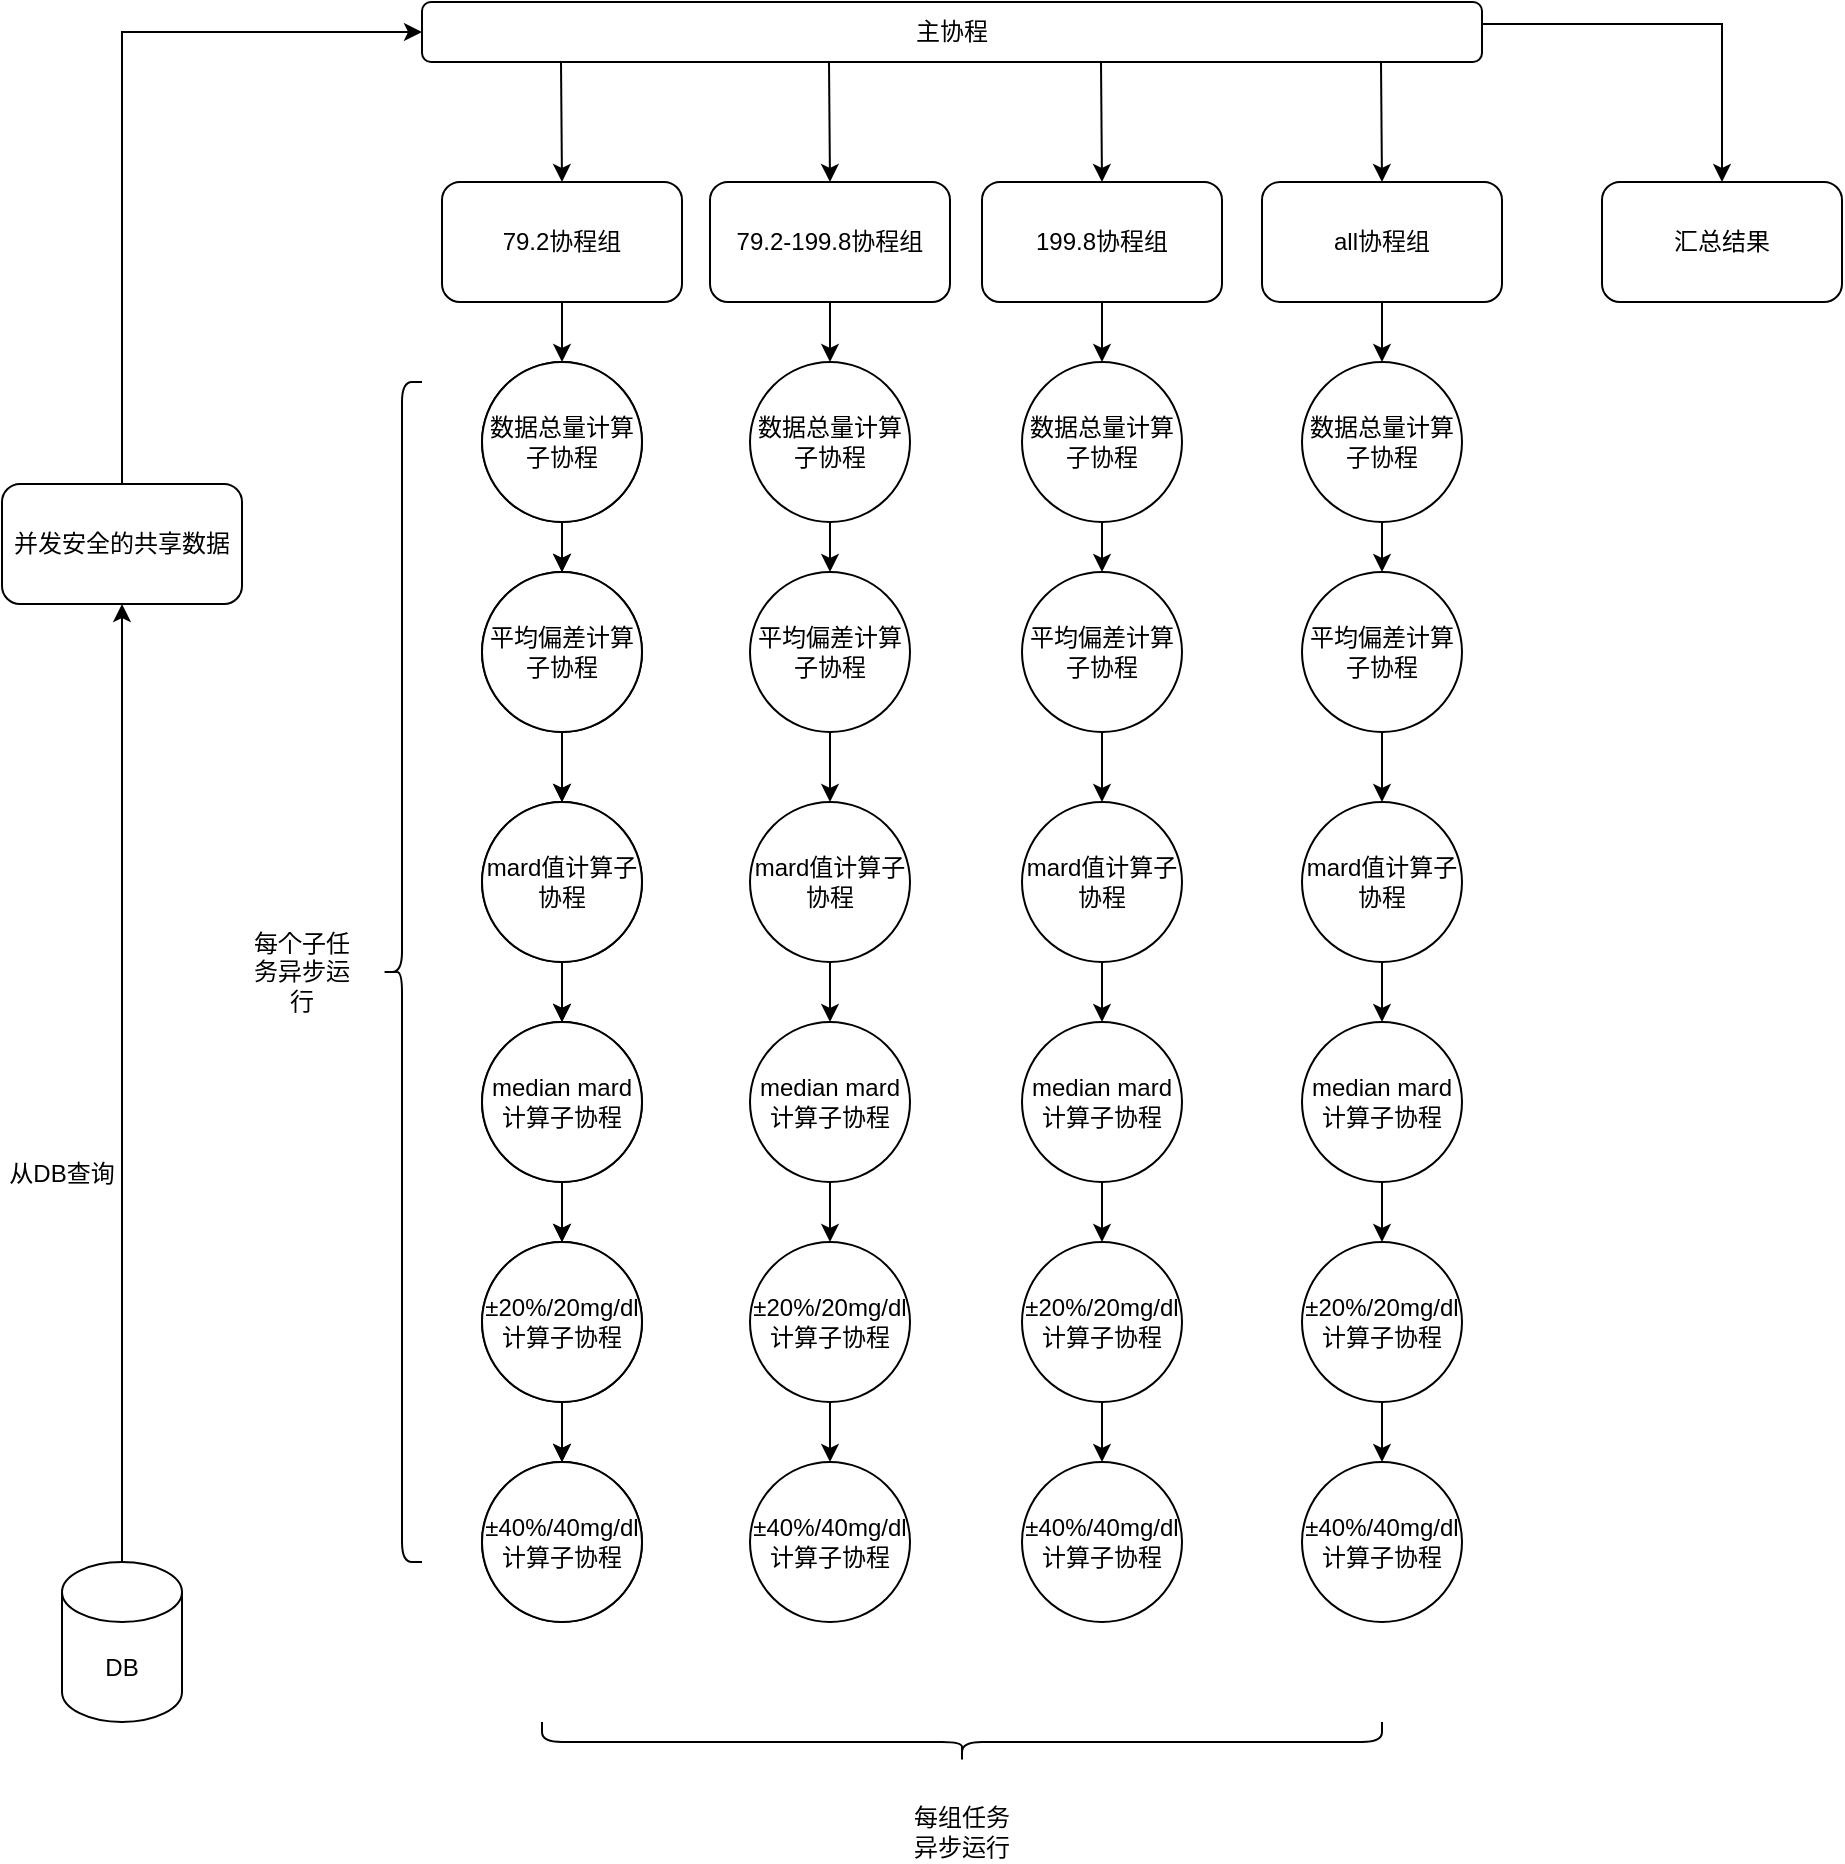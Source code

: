 <mxfile version="22.1.17" type="github">
  <diagram id="C5RBs43oDa-KdzZeNtuy" name="Page-1">
    <mxGraphModel dx="1943" dy="1123" grid="1" gridSize="10" guides="1" tooltips="1" connect="1" arrows="1" fold="1" page="1" pageScale="1" pageWidth="827" pageHeight="1169" math="0" shadow="0">
      <root>
        <mxCell id="WIyWlLk6GJQsqaUBKTNV-0" />
        <mxCell id="WIyWlLk6GJQsqaUBKTNV-1" parent="WIyWlLk6GJQsqaUBKTNV-0" />
        <mxCell id="peSS8BjJkWD9wYSKXk7N-2" value="主协程" style="whiteSpace=wrap;html=1;rounded=1;glass=0;strokeWidth=1;shadow=0;" parent="WIyWlLk6GJQsqaUBKTNV-1" vertex="1">
          <mxGeometry x="670" y="120" width="530" height="30" as="geometry" />
        </mxCell>
        <mxCell id="peSS8BjJkWD9wYSKXk7N-28" value="" style="edgeStyle=orthogonalEdgeStyle;rounded=0;orthogonalLoop=1;jettySize=auto;html=1;" parent="WIyWlLk6GJQsqaUBKTNV-1" source="peSS8BjJkWD9wYSKXk7N-4" target="peSS8BjJkWD9wYSKXk7N-27" edge="1">
          <mxGeometry relative="1" as="geometry" />
        </mxCell>
        <mxCell id="peSS8BjJkWD9wYSKXk7N-4" value="79.2协程组" style="whiteSpace=wrap;html=1;rounded=1;glass=0;strokeWidth=1;shadow=0;" parent="WIyWlLk6GJQsqaUBKTNV-1" vertex="1">
          <mxGeometry x="680" y="210" width="120" height="60" as="geometry" />
        </mxCell>
        <mxCell id="peSS8BjJkWD9wYSKXk7N-85" value="" style="edgeStyle=orthogonalEdgeStyle;rounded=0;orthogonalLoop=1;jettySize=auto;html=1;" parent="WIyWlLk6GJQsqaUBKTNV-1" source="peSS8BjJkWD9wYSKXk7N-6" target="peSS8BjJkWD9wYSKXk7N-51" edge="1">
          <mxGeometry relative="1" as="geometry" />
        </mxCell>
        <mxCell id="peSS8BjJkWD9wYSKXk7N-6" value="79.2-199.8协程组" style="whiteSpace=wrap;html=1;rounded=1;glass=0;strokeWidth=1;shadow=0;" parent="WIyWlLk6GJQsqaUBKTNV-1" vertex="1">
          <mxGeometry x="814" y="210" width="120" height="60" as="geometry" />
        </mxCell>
        <mxCell id="peSS8BjJkWD9wYSKXk7N-86" value="" style="edgeStyle=orthogonalEdgeStyle;rounded=0;orthogonalLoop=1;jettySize=auto;html=1;" parent="WIyWlLk6GJQsqaUBKTNV-1" source="peSS8BjJkWD9wYSKXk7N-7" target="peSS8BjJkWD9wYSKXk7N-62" edge="1">
          <mxGeometry relative="1" as="geometry" />
        </mxCell>
        <mxCell id="peSS8BjJkWD9wYSKXk7N-7" value="199.8协程组" style="whiteSpace=wrap;html=1;rounded=1;glass=0;strokeWidth=1;shadow=0;" parent="WIyWlLk6GJQsqaUBKTNV-1" vertex="1">
          <mxGeometry x="950" y="210" width="120" height="60" as="geometry" />
        </mxCell>
        <mxCell id="peSS8BjJkWD9wYSKXk7N-87" value="" style="edgeStyle=orthogonalEdgeStyle;rounded=0;orthogonalLoop=1;jettySize=auto;html=1;" parent="WIyWlLk6GJQsqaUBKTNV-1" source="peSS8BjJkWD9wYSKXk7N-8" target="peSS8BjJkWD9wYSKXk7N-84" edge="1">
          <mxGeometry relative="1" as="geometry" />
        </mxCell>
        <mxCell id="peSS8BjJkWD9wYSKXk7N-8" value="all协程组" style="whiteSpace=wrap;html=1;rounded=1;glass=0;strokeWidth=1;shadow=0;" parent="WIyWlLk6GJQsqaUBKTNV-1" vertex="1">
          <mxGeometry x="1090" y="210" width="120" height="60" as="geometry" />
        </mxCell>
        <mxCell id="peSS8BjJkWD9wYSKXk7N-30" value="" style="edgeStyle=orthogonalEdgeStyle;rounded=0;orthogonalLoop=1;jettySize=auto;html=1;" parent="WIyWlLk6GJQsqaUBKTNV-1" source="peSS8BjJkWD9wYSKXk7N-27" target="peSS8BjJkWD9wYSKXk7N-29" edge="1">
          <mxGeometry relative="1" as="geometry" />
        </mxCell>
        <mxCell id="peSS8BjJkWD9wYSKXk7N-27" value="数据总量计算子协程" style="ellipse;whiteSpace=wrap;html=1;rounded=1;glass=0;strokeWidth=1;shadow=0;" parent="WIyWlLk6GJQsqaUBKTNV-1" vertex="1">
          <mxGeometry x="700" y="300" width="80" height="80" as="geometry" />
        </mxCell>
        <mxCell id="peSS8BjJkWD9wYSKXk7N-32" value="" style="edgeStyle=orthogonalEdgeStyle;rounded=0;orthogonalLoop=1;jettySize=auto;html=1;" parent="WIyWlLk6GJQsqaUBKTNV-1" source="peSS8BjJkWD9wYSKXk7N-29" target="peSS8BjJkWD9wYSKXk7N-31" edge="1">
          <mxGeometry relative="1" as="geometry" />
        </mxCell>
        <mxCell id="peSS8BjJkWD9wYSKXk7N-29" value="平均偏差计算子协程" style="ellipse;whiteSpace=wrap;html=1;rounded=1;glass=0;strokeWidth=1;shadow=0;" parent="WIyWlLk6GJQsqaUBKTNV-1" vertex="1">
          <mxGeometry x="700" y="405" width="80" height="80" as="geometry" />
        </mxCell>
        <mxCell id="peSS8BjJkWD9wYSKXk7N-34" value="" style="edgeStyle=orthogonalEdgeStyle;rounded=0;orthogonalLoop=1;jettySize=auto;html=1;" parent="WIyWlLk6GJQsqaUBKTNV-1" source="peSS8BjJkWD9wYSKXk7N-31" target="peSS8BjJkWD9wYSKXk7N-33" edge="1">
          <mxGeometry relative="1" as="geometry" />
        </mxCell>
        <mxCell id="peSS8BjJkWD9wYSKXk7N-31" value="mard值计算子协程" style="ellipse;whiteSpace=wrap;html=1;rounded=1;glass=0;strokeWidth=1;shadow=0;" parent="WIyWlLk6GJQsqaUBKTNV-1" vertex="1">
          <mxGeometry x="700" y="520" width="80" height="80" as="geometry" />
        </mxCell>
        <mxCell id="peSS8BjJkWD9wYSKXk7N-36" value="" style="edgeStyle=orthogonalEdgeStyle;rounded=0;orthogonalLoop=1;jettySize=auto;html=1;" parent="WIyWlLk6GJQsqaUBKTNV-1" source="peSS8BjJkWD9wYSKXk7N-33" target="peSS8BjJkWD9wYSKXk7N-35" edge="1">
          <mxGeometry relative="1" as="geometry" />
        </mxCell>
        <mxCell id="peSS8BjJkWD9wYSKXk7N-33" value="median mard计算子协程" style="ellipse;whiteSpace=wrap;html=1;rounded=1;glass=0;strokeWidth=1;shadow=0;" parent="WIyWlLk6GJQsqaUBKTNV-1" vertex="1">
          <mxGeometry x="700" y="630" width="80" height="80" as="geometry" />
        </mxCell>
        <mxCell id="peSS8BjJkWD9wYSKXk7N-40" value="" style="edgeStyle=orthogonalEdgeStyle;rounded=0;orthogonalLoop=1;jettySize=auto;html=1;" parent="WIyWlLk6GJQsqaUBKTNV-1" source="peSS8BjJkWD9wYSKXk7N-35" target="peSS8BjJkWD9wYSKXk7N-39" edge="1">
          <mxGeometry relative="1" as="geometry" />
        </mxCell>
        <mxCell id="peSS8BjJkWD9wYSKXk7N-35" value="±20%/20mg/dl计算子协程" style="ellipse;whiteSpace=wrap;html=1;rounded=1;glass=0;strokeWidth=1;shadow=0;" parent="WIyWlLk6GJQsqaUBKTNV-1" vertex="1">
          <mxGeometry x="700" y="740" width="80" height="80" as="geometry" />
        </mxCell>
        <mxCell id="peSS8BjJkWD9wYSKXk7N-39" value="±40%/40mg/dl计算子协程" style="ellipse;whiteSpace=wrap;html=1;rounded=1;glass=0;strokeWidth=1;shadow=0;" parent="WIyWlLk6GJQsqaUBKTNV-1" vertex="1">
          <mxGeometry x="700" y="850" width="80" height="80" as="geometry" />
        </mxCell>
        <mxCell id="peSS8BjJkWD9wYSKXk7N-41" value="" style="edgeStyle=orthogonalEdgeStyle;rounded=0;orthogonalLoop=1;jettySize=auto;html=1;" parent="WIyWlLk6GJQsqaUBKTNV-1" source="peSS8BjJkWD9wYSKXk7N-51" target="peSS8BjJkWD9wYSKXk7N-43" edge="1">
          <mxGeometry relative="1" as="geometry" />
        </mxCell>
        <mxCell id="peSS8BjJkWD9wYSKXk7N-42" value="" style="edgeStyle=orthogonalEdgeStyle;rounded=0;orthogonalLoop=1;jettySize=auto;html=1;" parent="WIyWlLk6GJQsqaUBKTNV-1" source="peSS8BjJkWD9wYSKXk7N-43" target="peSS8BjJkWD9wYSKXk7N-45" edge="1">
          <mxGeometry relative="1" as="geometry" />
        </mxCell>
        <mxCell id="peSS8BjJkWD9wYSKXk7N-43" value="平均偏差计算子协程" style="ellipse;whiteSpace=wrap;html=1;rounded=1;glass=0;strokeWidth=1;shadow=0;" parent="WIyWlLk6GJQsqaUBKTNV-1" vertex="1">
          <mxGeometry x="834" y="405" width="80" height="80" as="geometry" />
        </mxCell>
        <mxCell id="peSS8BjJkWD9wYSKXk7N-44" value="" style="edgeStyle=orthogonalEdgeStyle;rounded=0;orthogonalLoop=1;jettySize=auto;html=1;" parent="WIyWlLk6GJQsqaUBKTNV-1" source="peSS8BjJkWD9wYSKXk7N-45" target="peSS8BjJkWD9wYSKXk7N-47" edge="1">
          <mxGeometry relative="1" as="geometry" />
        </mxCell>
        <mxCell id="peSS8BjJkWD9wYSKXk7N-45" value="mard值计算子协程" style="ellipse;whiteSpace=wrap;html=1;rounded=1;glass=0;strokeWidth=1;shadow=0;" parent="WIyWlLk6GJQsqaUBKTNV-1" vertex="1">
          <mxGeometry x="834" y="520" width="80" height="80" as="geometry" />
        </mxCell>
        <mxCell id="peSS8BjJkWD9wYSKXk7N-46" value="" style="edgeStyle=orthogonalEdgeStyle;rounded=0;orthogonalLoop=1;jettySize=auto;html=1;" parent="WIyWlLk6GJQsqaUBKTNV-1" source="peSS8BjJkWD9wYSKXk7N-47" target="peSS8BjJkWD9wYSKXk7N-49" edge="1">
          <mxGeometry relative="1" as="geometry" />
        </mxCell>
        <mxCell id="peSS8BjJkWD9wYSKXk7N-47" value="median mard计算子协程" style="ellipse;whiteSpace=wrap;html=1;rounded=1;glass=0;strokeWidth=1;shadow=0;" parent="WIyWlLk6GJQsqaUBKTNV-1" vertex="1">
          <mxGeometry x="834" y="630" width="80" height="80" as="geometry" />
        </mxCell>
        <mxCell id="peSS8BjJkWD9wYSKXk7N-48" value="" style="edgeStyle=orthogonalEdgeStyle;rounded=0;orthogonalLoop=1;jettySize=auto;html=1;" parent="WIyWlLk6GJQsqaUBKTNV-1" source="peSS8BjJkWD9wYSKXk7N-49" target="peSS8BjJkWD9wYSKXk7N-50" edge="1">
          <mxGeometry relative="1" as="geometry" />
        </mxCell>
        <mxCell id="peSS8BjJkWD9wYSKXk7N-49" value="±20%/20mg/dl计算子协程" style="ellipse;whiteSpace=wrap;html=1;rounded=1;glass=0;strokeWidth=1;shadow=0;" parent="WIyWlLk6GJQsqaUBKTNV-1" vertex="1">
          <mxGeometry x="834" y="740" width="80" height="80" as="geometry" />
        </mxCell>
        <mxCell id="peSS8BjJkWD9wYSKXk7N-50" value="±40%/40mg/dl计算子协程" style="ellipse;whiteSpace=wrap;html=1;rounded=1;glass=0;strokeWidth=1;shadow=0;" parent="WIyWlLk6GJQsqaUBKTNV-1" vertex="1">
          <mxGeometry x="834" y="850" width="80" height="80" as="geometry" />
        </mxCell>
        <mxCell id="peSS8BjJkWD9wYSKXk7N-51" value="数据总量计算子协程" style="ellipse;whiteSpace=wrap;html=1;rounded=1;glass=0;strokeWidth=1;shadow=0;" parent="WIyWlLk6GJQsqaUBKTNV-1" vertex="1">
          <mxGeometry x="834" y="300" width="80" height="80" as="geometry" />
        </mxCell>
        <mxCell id="peSS8BjJkWD9wYSKXk7N-52" value="" style="edgeStyle=orthogonalEdgeStyle;rounded=0;orthogonalLoop=1;jettySize=auto;html=1;" parent="WIyWlLk6GJQsqaUBKTNV-1" source="peSS8BjJkWD9wYSKXk7N-62" target="peSS8BjJkWD9wYSKXk7N-54" edge="1">
          <mxGeometry relative="1" as="geometry" />
        </mxCell>
        <mxCell id="peSS8BjJkWD9wYSKXk7N-53" value="" style="edgeStyle=orthogonalEdgeStyle;rounded=0;orthogonalLoop=1;jettySize=auto;html=1;" parent="WIyWlLk6GJQsqaUBKTNV-1" source="peSS8BjJkWD9wYSKXk7N-54" target="peSS8BjJkWD9wYSKXk7N-56" edge="1">
          <mxGeometry relative="1" as="geometry" />
        </mxCell>
        <mxCell id="peSS8BjJkWD9wYSKXk7N-54" value="平均偏差计算子协程" style="ellipse;whiteSpace=wrap;html=1;rounded=1;glass=0;strokeWidth=1;shadow=0;" parent="WIyWlLk6GJQsqaUBKTNV-1" vertex="1">
          <mxGeometry x="970" y="405" width="80" height="80" as="geometry" />
        </mxCell>
        <mxCell id="peSS8BjJkWD9wYSKXk7N-55" value="" style="edgeStyle=orthogonalEdgeStyle;rounded=0;orthogonalLoop=1;jettySize=auto;html=1;" parent="WIyWlLk6GJQsqaUBKTNV-1" source="peSS8BjJkWD9wYSKXk7N-56" target="peSS8BjJkWD9wYSKXk7N-58" edge="1">
          <mxGeometry relative="1" as="geometry" />
        </mxCell>
        <mxCell id="peSS8BjJkWD9wYSKXk7N-56" value="mard值计算子协程" style="ellipse;whiteSpace=wrap;html=1;rounded=1;glass=0;strokeWidth=1;shadow=0;" parent="WIyWlLk6GJQsqaUBKTNV-1" vertex="1">
          <mxGeometry x="970" y="520" width="80" height="80" as="geometry" />
        </mxCell>
        <mxCell id="peSS8BjJkWD9wYSKXk7N-57" value="" style="edgeStyle=orthogonalEdgeStyle;rounded=0;orthogonalLoop=1;jettySize=auto;html=1;" parent="WIyWlLk6GJQsqaUBKTNV-1" source="peSS8BjJkWD9wYSKXk7N-58" target="peSS8BjJkWD9wYSKXk7N-60" edge="1">
          <mxGeometry relative="1" as="geometry" />
        </mxCell>
        <mxCell id="peSS8BjJkWD9wYSKXk7N-58" value="median mard计算子协程" style="ellipse;whiteSpace=wrap;html=1;rounded=1;glass=0;strokeWidth=1;shadow=0;" parent="WIyWlLk6GJQsqaUBKTNV-1" vertex="1">
          <mxGeometry x="970" y="630" width="80" height="80" as="geometry" />
        </mxCell>
        <mxCell id="peSS8BjJkWD9wYSKXk7N-59" value="" style="edgeStyle=orthogonalEdgeStyle;rounded=0;orthogonalLoop=1;jettySize=auto;html=1;" parent="WIyWlLk6GJQsqaUBKTNV-1" source="peSS8BjJkWD9wYSKXk7N-60" target="peSS8BjJkWD9wYSKXk7N-61" edge="1">
          <mxGeometry relative="1" as="geometry" />
        </mxCell>
        <mxCell id="peSS8BjJkWD9wYSKXk7N-60" value="±20%/20mg/dl计算子协程" style="ellipse;whiteSpace=wrap;html=1;rounded=1;glass=0;strokeWidth=1;shadow=0;" parent="WIyWlLk6GJQsqaUBKTNV-1" vertex="1">
          <mxGeometry x="970" y="740" width="80" height="80" as="geometry" />
        </mxCell>
        <mxCell id="peSS8BjJkWD9wYSKXk7N-61" value="±40%/40mg/dl计算子协程" style="ellipse;whiteSpace=wrap;html=1;rounded=1;glass=0;strokeWidth=1;shadow=0;" parent="WIyWlLk6GJQsqaUBKTNV-1" vertex="1">
          <mxGeometry x="970" y="850" width="80" height="80" as="geometry" />
        </mxCell>
        <mxCell id="peSS8BjJkWD9wYSKXk7N-62" value="数据总量计算子协程" style="ellipse;whiteSpace=wrap;html=1;rounded=1;glass=0;strokeWidth=1;shadow=0;" parent="WIyWlLk6GJQsqaUBKTNV-1" vertex="1">
          <mxGeometry x="970" y="300" width="80" height="80" as="geometry" />
        </mxCell>
        <mxCell id="peSS8BjJkWD9wYSKXk7N-63" value="" style="edgeStyle=orthogonalEdgeStyle;rounded=0;orthogonalLoop=1;jettySize=auto;html=1;" parent="WIyWlLk6GJQsqaUBKTNV-1" source="peSS8BjJkWD9wYSKXk7N-64" target="peSS8BjJkWD9wYSKXk7N-66" edge="1">
          <mxGeometry relative="1" as="geometry" />
        </mxCell>
        <mxCell id="peSS8BjJkWD9wYSKXk7N-64" value="数据总量计算子协程" style="ellipse;whiteSpace=wrap;html=1;rounded=1;glass=0;strokeWidth=1;shadow=0;" parent="WIyWlLk6GJQsqaUBKTNV-1" vertex="1">
          <mxGeometry x="700" y="300" width="80" height="80" as="geometry" />
        </mxCell>
        <mxCell id="peSS8BjJkWD9wYSKXk7N-65" value="" style="edgeStyle=orthogonalEdgeStyle;rounded=0;orthogonalLoop=1;jettySize=auto;html=1;" parent="WIyWlLk6GJQsqaUBKTNV-1" source="peSS8BjJkWD9wYSKXk7N-66" target="peSS8BjJkWD9wYSKXk7N-68" edge="1">
          <mxGeometry relative="1" as="geometry" />
        </mxCell>
        <mxCell id="peSS8BjJkWD9wYSKXk7N-66" value="平均偏差计算子协程" style="ellipse;whiteSpace=wrap;html=1;rounded=1;glass=0;strokeWidth=1;shadow=0;" parent="WIyWlLk6GJQsqaUBKTNV-1" vertex="1">
          <mxGeometry x="700" y="405" width="80" height="80" as="geometry" />
        </mxCell>
        <mxCell id="peSS8BjJkWD9wYSKXk7N-67" value="" style="edgeStyle=orthogonalEdgeStyle;rounded=0;orthogonalLoop=1;jettySize=auto;html=1;" parent="WIyWlLk6GJQsqaUBKTNV-1" source="peSS8BjJkWD9wYSKXk7N-68" target="peSS8BjJkWD9wYSKXk7N-70" edge="1">
          <mxGeometry relative="1" as="geometry" />
        </mxCell>
        <mxCell id="peSS8BjJkWD9wYSKXk7N-68" value="mard值计算子协程" style="ellipse;whiteSpace=wrap;html=1;rounded=1;glass=0;strokeWidth=1;shadow=0;" parent="WIyWlLk6GJQsqaUBKTNV-1" vertex="1">
          <mxGeometry x="700" y="520" width="80" height="80" as="geometry" />
        </mxCell>
        <mxCell id="peSS8BjJkWD9wYSKXk7N-69" value="" style="edgeStyle=orthogonalEdgeStyle;rounded=0;orthogonalLoop=1;jettySize=auto;html=1;" parent="WIyWlLk6GJQsqaUBKTNV-1" source="peSS8BjJkWD9wYSKXk7N-70" target="peSS8BjJkWD9wYSKXk7N-72" edge="1">
          <mxGeometry relative="1" as="geometry" />
        </mxCell>
        <mxCell id="peSS8BjJkWD9wYSKXk7N-70" value="median mard计算子协程" style="ellipse;whiteSpace=wrap;html=1;rounded=1;glass=0;strokeWidth=1;shadow=0;" parent="WIyWlLk6GJQsqaUBKTNV-1" vertex="1">
          <mxGeometry x="700" y="630" width="80" height="80" as="geometry" />
        </mxCell>
        <mxCell id="peSS8BjJkWD9wYSKXk7N-71" value="" style="edgeStyle=orthogonalEdgeStyle;rounded=0;orthogonalLoop=1;jettySize=auto;html=1;" parent="WIyWlLk6GJQsqaUBKTNV-1" source="peSS8BjJkWD9wYSKXk7N-72" target="peSS8BjJkWD9wYSKXk7N-73" edge="1">
          <mxGeometry relative="1" as="geometry" />
        </mxCell>
        <mxCell id="peSS8BjJkWD9wYSKXk7N-72" value="±20%/20mg/dl计算子协程" style="ellipse;whiteSpace=wrap;html=1;rounded=1;glass=0;strokeWidth=1;shadow=0;" parent="WIyWlLk6GJQsqaUBKTNV-1" vertex="1">
          <mxGeometry x="700" y="740" width="80" height="80" as="geometry" />
        </mxCell>
        <mxCell id="peSS8BjJkWD9wYSKXk7N-73" value="±40%/40mg/dl计算子协程" style="ellipse;whiteSpace=wrap;html=1;rounded=1;glass=0;strokeWidth=1;shadow=0;" parent="WIyWlLk6GJQsqaUBKTNV-1" vertex="1">
          <mxGeometry x="700" y="850" width="80" height="80" as="geometry" />
        </mxCell>
        <mxCell id="peSS8BjJkWD9wYSKXk7N-74" value="" style="edgeStyle=orthogonalEdgeStyle;rounded=0;orthogonalLoop=1;jettySize=auto;html=1;" parent="WIyWlLk6GJQsqaUBKTNV-1" source="peSS8BjJkWD9wYSKXk7N-84" target="peSS8BjJkWD9wYSKXk7N-76" edge="1">
          <mxGeometry relative="1" as="geometry" />
        </mxCell>
        <mxCell id="peSS8BjJkWD9wYSKXk7N-75" value="" style="edgeStyle=orthogonalEdgeStyle;rounded=0;orthogonalLoop=1;jettySize=auto;html=1;" parent="WIyWlLk6GJQsqaUBKTNV-1" source="peSS8BjJkWD9wYSKXk7N-76" target="peSS8BjJkWD9wYSKXk7N-78" edge="1">
          <mxGeometry relative="1" as="geometry" />
        </mxCell>
        <mxCell id="peSS8BjJkWD9wYSKXk7N-76" value="平均偏差计算子协程" style="ellipse;whiteSpace=wrap;html=1;rounded=1;glass=0;strokeWidth=1;shadow=0;" parent="WIyWlLk6GJQsqaUBKTNV-1" vertex="1">
          <mxGeometry x="1110" y="405" width="80" height="80" as="geometry" />
        </mxCell>
        <mxCell id="peSS8BjJkWD9wYSKXk7N-77" value="" style="edgeStyle=orthogonalEdgeStyle;rounded=0;orthogonalLoop=1;jettySize=auto;html=1;" parent="WIyWlLk6GJQsqaUBKTNV-1" source="peSS8BjJkWD9wYSKXk7N-78" target="peSS8BjJkWD9wYSKXk7N-80" edge="1">
          <mxGeometry relative="1" as="geometry" />
        </mxCell>
        <mxCell id="peSS8BjJkWD9wYSKXk7N-78" value="mard值计算子协程" style="ellipse;whiteSpace=wrap;html=1;rounded=1;glass=0;strokeWidth=1;shadow=0;" parent="WIyWlLk6GJQsqaUBKTNV-1" vertex="1">
          <mxGeometry x="1110" y="520" width="80" height="80" as="geometry" />
        </mxCell>
        <mxCell id="peSS8BjJkWD9wYSKXk7N-79" value="" style="edgeStyle=orthogonalEdgeStyle;rounded=0;orthogonalLoop=1;jettySize=auto;html=1;" parent="WIyWlLk6GJQsqaUBKTNV-1" source="peSS8BjJkWD9wYSKXk7N-80" target="peSS8BjJkWD9wYSKXk7N-82" edge="1">
          <mxGeometry relative="1" as="geometry" />
        </mxCell>
        <mxCell id="peSS8BjJkWD9wYSKXk7N-80" value="median mard计算子协程" style="ellipse;whiteSpace=wrap;html=1;rounded=1;glass=0;strokeWidth=1;shadow=0;" parent="WIyWlLk6GJQsqaUBKTNV-1" vertex="1">
          <mxGeometry x="1110" y="630" width="80" height="80" as="geometry" />
        </mxCell>
        <mxCell id="peSS8BjJkWD9wYSKXk7N-81" value="" style="edgeStyle=orthogonalEdgeStyle;rounded=0;orthogonalLoop=1;jettySize=auto;html=1;" parent="WIyWlLk6GJQsqaUBKTNV-1" source="peSS8BjJkWD9wYSKXk7N-82" target="peSS8BjJkWD9wYSKXk7N-83" edge="1">
          <mxGeometry relative="1" as="geometry" />
        </mxCell>
        <mxCell id="peSS8BjJkWD9wYSKXk7N-82" value="±20%/20mg/dl计算子协程" style="ellipse;whiteSpace=wrap;html=1;rounded=1;glass=0;strokeWidth=1;shadow=0;" parent="WIyWlLk6GJQsqaUBKTNV-1" vertex="1">
          <mxGeometry x="1110" y="740" width="80" height="80" as="geometry" />
        </mxCell>
        <mxCell id="peSS8BjJkWD9wYSKXk7N-83" value="±40%/40mg/dl计算子协程" style="ellipse;whiteSpace=wrap;html=1;rounded=1;glass=0;strokeWidth=1;shadow=0;" parent="WIyWlLk6GJQsqaUBKTNV-1" vertex="1">
          <mxGeometry x="1110" y="850" width="80" height="80" as="geometry" />
        </mxCell>
        <mxCell id="peSS8BjJkWD9wYSKXk7N-84" value="数据总量计算子协程" style="ellipse;whiteSpace=wrap;html=1;rounded=1;glass=0;strokeWidth=1;shadow=0;" parent="WIyWlLk6GJQsqaUBKTNV-1" vertex="1">
          <mxGeometry x="1110" y="300" width="80" height="80" as="geometry" />
        </mxCell>
        <mxCell id="peSS8BjJkWD9wYSKXk7N-92" value="" style="shape=curlyBracket;whiteSpace=wrap;html=1;rounded=1;labelPosition=left;verticalLabelPosition=middle;align=right;verticalAlign=middle;" parent="WIyWlLk6GJQsqaUBKTNV-1" vertex="1">
          <mxGeometry x="650" y="310" width="20" height="590" as="geometry" />
        </mxCell>
        <mxCell id="peSS8BjJkWD9wYSKXk7N-93" value="每个子任务异步运行" style="text;strokeColor=none;align=center;fillColor=none;html=1;verticalAlign=middle;whiteSpace=wrap;rounded=0;" parent="WIyWlLk6GJQsqaUBKTNV-1" vertex="1">
          <mxGeometry x="580" y="590" width="60" height="30" as="geometry" />
        </mxCell>
        <mxCell id="peSS8BjJkWD9wYSKXk7N-109" value="" style="endArrow=classic;html=1;rounded=0;entryX=0.5;entryY=0;entryDx=0;entryDy=0;" parent="WIyWlLk6GJQsqaUBKTNV-1" target="peSS8BjJkWD9wYSKXk7N-4" edge="1">
          <mxGeometry width="50" height="50" relative="1" as="geometry">
            <mxPoint x="739.5" y="150" as="sourcePoint" />
            <mxPoint x="739.5" y="200" as="targetPoint" />
          </mxGeometry>
        </mxCell>
        <mxCell id="peSS8BjJkWD9wYSKXk7N-112" value="" style="endArrow=classic;html=1;rounded=0;entryX=0.5;entryY=0;entryDx=0;entryDy=0;" parent="WIyWlLk6GJQsqaUBKTNV-1" edge="1">
          <mxGeometry width="50" height="50" relative="1" as="geometry">
            <mxPoint x="873.5" y="150" as="sourcePoint" />
            <mxPoint x="874" y="210" as="targetPoint" />
          </mxGeometry>
        </mxCell>
        <mxCell id="peSS8BjJkWD9wYSKXk7N-113" value="" style="endArrow=classic;html=1;rounded=0;entryX=0.5;entryY=0;entryDx=0;entryDy=0;" parent="WIyWlLk6GJQsqaUBKTNV-1" edge="1">
          <mxGeometry width="50" height="50" relative="1" as="geometry">
            <mxPoint x="1009.5" y="150" as="sourcePoint" />
            <mxPoint x="1010" y="210" as="targetPoint" />
          </mxGeometry>
        </mxCell>
        <mxCell id="peSS8BjJkWD9wYSKXk7N-114" value="" style="endArrow=classic;html=1;rounded=0;entryX=0.5;entryY=0;entryDx=0;entryDy=0;" parent="WIyWlLk6GJQsqaUBKTNV-1" edge="1">
          <mxGeometry width="50" height="50" relative="1" as="geometry">
            <mxPoint x="1149.5" y="150" as="sourcePoint" />
            <mxPoint x="1150" y="210" as="targetPoint" />
          </mxGeometry>
        </mxCell>
        <mxCell id="peSS8BjJkWD9wYSKXk7N-115" value="" style="shape=curlyBracket;whiteSpace=wrap;html=1;rounded=1;flipH=1;labelPosition=right;verticalLabelPosition=middle;align=left;verticalAlign=middle;rotation=90;" parent="WIyWlLk6GJQsqaUBKTNV-1" vertex="1">
          <mxGeometry x="930" y="780" width="20" height="420" as="geometry" />
        </mxCell>
        <mxCell id="peSS8BjJkWD9wYSKXk7N-116" value="每组任务异步运行" style="text;strokeColor=none;align=center;fillColor=none;html=1;verticalAlign=middle;whiteSpace=wrap;rounded=0;" parent="WIyWlLk6GJQsqaUBKTNV-1" vertex="1">
          <mxGeometry x="910" y="1020" width="60" height="30" as="geometry" />
        </mxCell>
        <mxCell id="peSS8BjJkWD9wYSKXk7N-121" value="并发安全的共享数据" style="whiteSpace=wrap;html=1;rounded=1;glass=0;strokeWidth=1;shadow=0;" parent="WIyWlLk6GJQsqaUBKTNV-1" vertex="1">
          <mxGeometry x="460" y="361" width="120" height="60" as="geometry" />
        </mxCell>
        <mxCell id="peSS8BjJkWD9wYSKXk7N-122" value="" style="endArrow=classic;html=1;rounded=0;entryX=0;entryY=0.5;entryDx=0;entryDy=0;exitX=0.5;exitY=0;exitDx=0;exitDy=0;" parent="WIyWlLk6GJQsqaUBKTNV-1" source="peSS8BjJkWD9wYSKXk7N-121" target="peSS8BjJkWD9wYSKXk7N-2" edge="1">
          <mxGeometry width="50" height="50" relative="1" as="geometry">
            <mxPoint x="520" y="211" as="sourcePoint" />
            <mxPoint x="570" y="161" as="targetPoint" />
            <Array as="points">
              <mxPoint x="520" y="135" />
            </Array>
          </mxGeometry>
        </mxCell>
        <mxCell id="peSS8BjJkWD9wYSKXk7N-124" value="" style="edgeStyle=orthogonalEdgeStyle;rounded=0;orthogonalLoop=1;jettySize=auto;html=1;" parent="WIyWlLk6GJQsqaUBKTNV-1" source="peSS8BjJkWD9wYSKXk7N-123" target="peSS8BjJkWD9wYSKXk7N-121" edge="1">
          <mxGeometry relative="1" as="geometry" />
        </mxCell>
        <mxCell id="peSS8BjJkWD9wYSKXk7N-123" value="DB" style="shape=cylinder3;whiteSpace=wrap;html=1;boundedLbl=1;backgroundOutline=1;size=15;" parent="WIyWlLk6GJQsqaUBKTNV-1" vertex="1">
          <mxGeometry x="490" y="900" width="60" height="80" as="geometry" />
        </mxCell>
        <mxCell id="peSS8BjJkWD9wYSKXk7N-130" value="从DB查询" style="text;strokeColor=none;align=center;fillColor=none;html=1;verticalAlign=middle;whiteSpace=wrap;rounded=0;" parent="WIyWlLk6GJQsqaUBKTNV-1" vertex="1">
          <mxGeometry x="460" y="691" width="60" height="30" as="geometry" />
        </mxCell>
        <mxCell id="peSS8BjJkWD9wYSKXk7N-131" value="汇总结果" style="whiteSpace=wrap;html=1;rounded=1;glass=0;strokeWidth=1;shadow=0;" parent="WIyWlLk6GJQsqaUBKTNV-1" vertex="1">
          <mxGeometry x="1260" y="210" width="120" height="60" as="geometry" />
        </mxCell>
        <mxCell id="peSS8BjJkWD9wYSKXk7N-132" value="" style="endArrow=classic;html=1;rounded=0;entryX=0.5;entryY=0;entryDx=0;entryDy=0;" parent="WIyWlLk6GJQsqaUBKTNV-1" target="peSS8BjJkWD9wYSKXk7N-131" edge="1">
          <mxGeometry width="50" height="50" relative="1" as="geometry">
            <mxPoint x="1200" y="131" as="sourcePoint" />
            <mxPoint x="1250" y="81" as="targetPoint" />
            <Array as="points">
              <mxPoint x="1320" y="131" />
            </Array>
          </mxGeometry>
        </mxCell>
      </root>
    </mxGraphModel>
  </diagram>
</mxfile>
